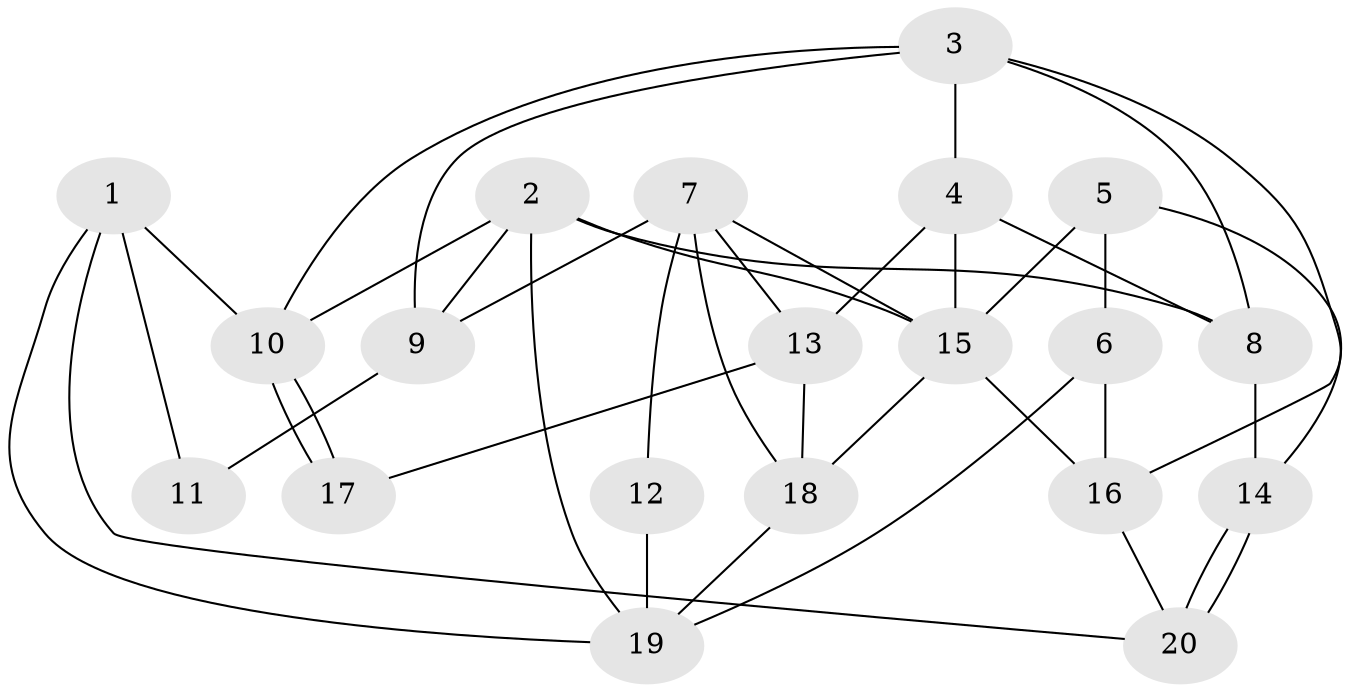 // Generated by graph-tools (version 1.1) at 2025/46/02/15/25 05:46:28]
// undirected, 20 vertices, 40 edges
graph export_dot {
graph [start="1"]
  node [color=gray90,style=filled];
  1;
  2;
  3;
  4;
  5;
  6;
  7;
  8;
  9;
  10;
  11;
  12;
  13;
  14;
  15;
  16;
  17;
  18;
  19;
  20;
  1 -- 20;
  1 -- 10;
  1 -- 11;
  1 -- 19;
  2 -- 19;
  2 -- 9;
  2 -- 8;
  2 -- 10;
  2 -- 15;
  3 -- 10;
  3 -- 8;
  3 -- 4;
  3 -- 9;
  3 -- 16;
  4 -- 15;
  4 -- 8;
  4 -- 13;
  5 -- 14;
  5 -- 6;
  5 -- 15;
  6 -- 19;
  6 -- 16;
  7 -- 15;
  7 -- 13;
  7 -- 9;
  7 -- 12;
  7 -- 18;
  8 -- 14;
  9 -- 11;
  10 -- 17;
  10 -- 17;
  12 -- 19;
  13 -- 18;
  13 -- 17;
  14 -- 20;
  14 -- 20;
  15 -- 16;
  15 -- 18;
  16 -- 20;
  18 -- 19;
}
